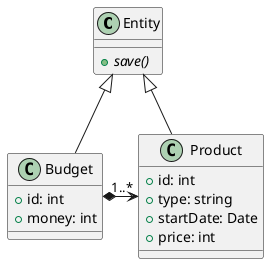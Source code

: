 @startuml
'https://plantuml.com/class-diagram

class Entity {
    {abstract} + save()
}

class Product {
    + id: int
    + type: string
    + startDate: Date
    + price: int
}

class Budget {
    + id: int
    + money: int
}

Entity <|-- Budget
Entity <|-- Product
Budget "1..*" *-right-> Product

@enduml
